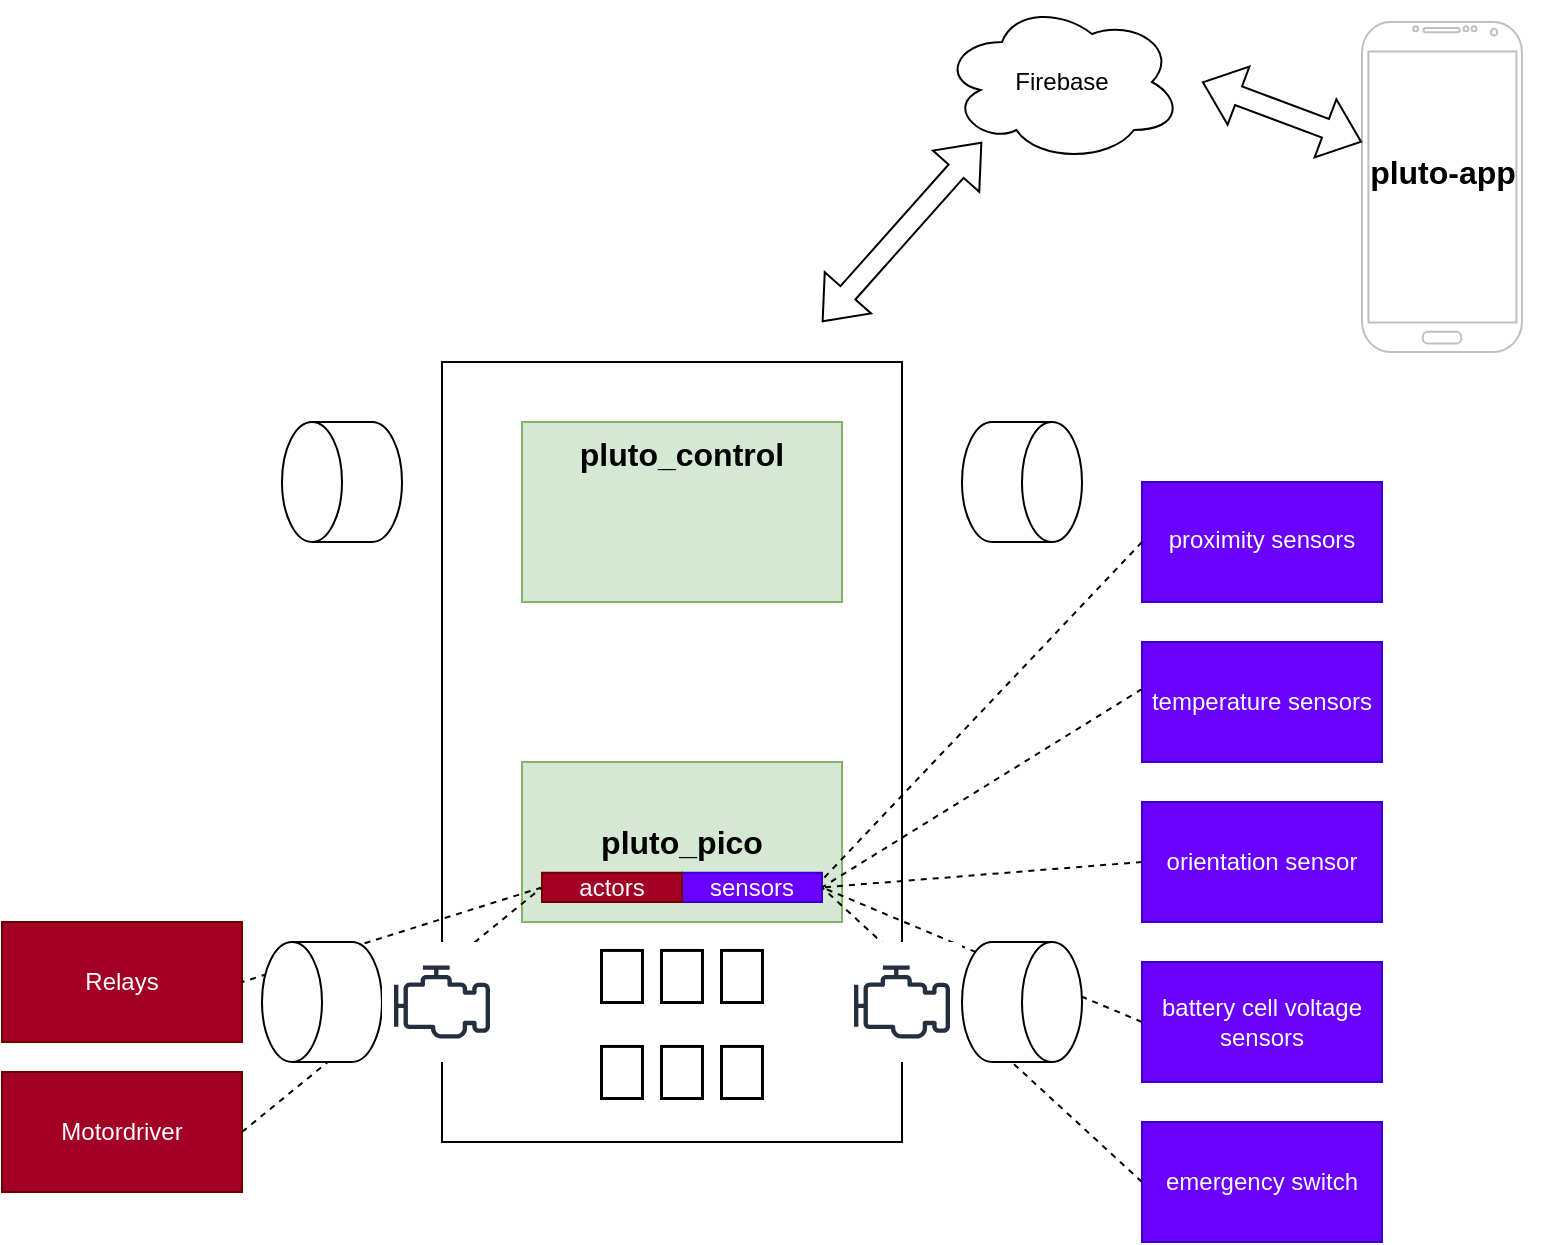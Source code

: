 <mxfile version="24.5.3" type="device" pages="3">
  <diagram id="RZqVPme7_Xb_XDqjze5_" name="Pluto_ros">
    <mxGraphModel dx="1588" dy="1038" grid="1" gridSize="10" guides="1" tooltips="1" connect="1" arrows="1" fold="1" page="1" pageScale="1" pageWidth="827" pageHeight="1169" math="0" shadow="0">
      <root>
        <mxCell id="0" />
        <mxCell id="1" parent="0" />
        <mxCell id="TRmZhjdTjW8bCLBuilyp-30" value="" style="rounded=0;whiteSpace=wrap;html=1;" parent="1" vertex="1">
          <mxGeometry x="250" y="230" width="230" height="390" as="geometry" />
        </mxCell>
        <mxCell id="5rPFq5SHHMhZ_AkS_OnG-9" value="&lt;span style=&quot;text-align: left; font-size: 40px;&quot;&gt;🍺&lt;/span&gt;&lt;span style=&quot;text-align: left; font-size: 40px;&quot;&gt;🍺&lt;/span&gt;&lt;span style=&quot;text-align: left; font-size: 40px;&quot;&gt;🍺&lt;br style=&quot;font-size: 40px;&quot;&gt;&lt;/span&gt;&lt;span style=&quot;text-align: left; font-size: 40px;&quot;&gt;🍺&lt;/span&gt;&lt;span style=&quot;text-align: left; font-size: 40px;&quot;&gt;🍺&lt;/span&gt;&lt;span style=&quot;text-align: left; font-size: 40px;&quot;&gt;🍺&lt;/span&gt;&lt;span style=&quot;text-align: left; font-size: 40px;&quot;&gt;&lt;br style=&quot;font-size: 40px;&quot;&gt;&lt;/span&gt;" style="text;html=1;strokeColor=none;fillColor=none;align=center;verticalAlign=middle;whiteSpace=wrap;rounded=0;fontSize=40;" parent="1" vertex="1">
          <mxGeometry x="290" y="510" width="160" height="100" as="geometry" />
        </mxCell>
        <mxCell id="TRmZhjdTjW8bCLBuilyp-7" value="" style="group;fillColor=#a20025;fontColor=#ffffff;strokeColor=#6F0000;" parent="1" vertex="1" connectable="0">
          <mxGeometry x="290" y="430" width="160" height="80" as="geometry" />
        </mxCell>
        <mxCell id="TRmZhjdTjW8bCLBuilyp-2" value="&lt;b&gt;&lt;font style=&quot;font-size: 16px&quot;&gt;pluto_pico&lt;/font&gt;&lt;/b&gt;" style="rounded=0;whiteSpace=wrap;html=1;fontSize=12;fillColor=#d5e8d4;strokeColor=#82b366;verticalAlign=middle;" parent="TRmZhjdTjW8bCLBuilyp-7" vertex="1">
          <mxGeometry width="160" height="80" as="geometry" />
        </mxCell>
        <mxCell id="TRmZhjdTjW8bCLBuilyp-4" value="sensors" style="rounded=0;whiteSpace=wrap;html=1;fontSize=12;fillColor=#6a00ff;strokeColor=#3700CC;fontColor=#ffffff;" parent="TRmZhjdTjW8bCLBuilyp-7" vertex="1">
          <mxGeometry x="80" y="55.38" width="70" height="14.62" as="geometry" />
        </mxCell>
        <mxCell id="TRmZhjdTjW8bCLBuilyp-5" value="actors" style="rounded=0;whiteSpace=wrap;html=1;fontSize=12;fillColor=#a20025;fontColor=#ffffff;strokeColor=#6F0000;" parent="TRmZhjdTjW8bCLBuilyp-7" vertex="1">
          <mxGeometry x="10" y="55.38" width="70" height="14.62" as="geometry" />
        </mxCell>
        <mxCell id="TRmZhjdTjW8bCLBuilyp-8" value="" style="group;fillColor=#FF66B3;strokeColor=#82b366;fontStyle=1" parent="1" vertex="1" connectable="0">
          <mxGeometry x="290" y="260" width="160" height="90" as="geometry" />
        </mxCell>
        <mxCell id="TRmZhjdTjW8bCLBuilyp-18" value="" style="group;fillColor=#fff2cc;strokeColor=#d6b656;container=0;" parent="TRmZhjdTjW8bCLBuilyp-8" vertex="1" connectable="0">
          <mxGeometry width="160" height="90" as="geometry" />
        </mxCell>
        <mxCell id="TRmZhjdTjW8bCLBuilyp-9" value="&lt;b&gt;&lt;font style=&quot;font-size: 16px&quot;&gt;pluto_control&lt;/font&gt;&lt;/b&gt;" style="rounded=0;whiteSpace=wrap;html=1;fontSize=12;fillColor=#d5e8d4;strokeColor=#82b366;verticalAlign=top;" parent="TRmZhjdTjW8bCLBuilyp-8" vertex="1">
          <mxGeometry width="160" height="90" as="geometry" />
        </mxCell>
        <mxCell id="TRmZhjdTjW8bCLBuilyp-20" value="&lt;br&gt;proximity sensors&lt;br&gt;&lt;h1 class=&quot;product-meta__title heading h1&quot;&gt;&lt;/h1&gt;" style="rounded=0;whiteSpace=wrap;html=1;fillColor=#6a00ff;strokeColor=#3700CC;fontColor=#ffffff;" parent="1" vertex="1">
          <mxGeometry x="600" y="290" width="120" height="60" as="geometry" />
        </mxCell>
        <mxCell id="TRmZhjdTjW8bCLBuilyp-28" value="Motordriver" style="rounded=0;whiteSpace=wrap;html=1;fillColor=#a20025;fontColor=#ffffff;strokeColor=#6F0000;" parent="1" vertex="1">
          <mxGeometry x="30" y="585" width="120" height="60" as="geometry" />
        </mxCell>
        <mxCell id="TRmZhjdTjW8bCLBuilyp-29" value="Relays" style="rounded=0;whiteSpace=wrap;html=1;fillColor=#a20025;fontColor=#ffffff;strokeColor=#6F0000;" parent="1" vertex="1">
          <mxGeometry x="30" y="510" width="120" height="60" as="geometry" />
        </mxCell>
        <mxCell id="psMdx37U4cE-kUtsZewt-1" value="temperature sensors" style="rounded=0;whiteSpace=wrap;html=1;fillColor=#6a00ff;strokeColor=#3700CC;fontColor=#ffffff;" parent="1" vertex="1">
          <mxGeometry x="600" y="370" width="120" height="60" as="geometry" />
        </mxCell>
        <mxCell id="psMdx37U4cE-kUtsZewt-2" value="&lt;div class=&quot;line-block&quot;&gt;&lt;div class=&quot;line&quot;&gt;orientation sensor&lt;/div&gt;&lt;/div&gt;" style="rounded=0;whiteSpace=wrap;html=1;fillColor=#6a00ff;strokeColor=#3700CC;fontColor=#ffffff;" parent="1" vertex="1">
          <mxGeometry x="600" y="450" width="120" height="60" as="geometry" />
        </mxCell>
        <mxCell id="5dTpB9-kuWcR2jrkaszP-1" value="&lt;div class=&quot;line-block&quot;&gt;battery cell voltage sensors&lt;/div&gt;" style="rounded=0;whiteSpace=wrap;html=1;fillColor=#6a00ff;strokeColor=#3700CC;fontColor=#ffffff;" parent="1" vertex="1">
          <mxGeometry x="600" y="530" width="120" height="60" as="geometry" />
        </mxCell>
        <mxCell id="69OSMmXlwMpQ_DMsJGBH-1" value="&lt;div class=&quot;line-block&quot;&gt;emergency switch&lt;/div&gt;" style="rounded=0;whiteSpace=wrap;html=1;fillColor=#6a00ff;strokeColor=#3700CC;fontColor=#ffffff;" parent="1" vertex="1">
          <mxGeometry x="600" y="610" width="120" height="60" as="geometry" />
        </mxCell>
        <mxCell id="REasipkUgH7cC87MKfFd-1" value="" style="endArrow=none;html=1;rounded=0;exitX=0;exitY=0.5;exitDx=0;exitDy=0;entryX=1;entryY=0.5;entryDx=0;entryDy=0;dashed=1;" parent="1" source="TRmZhjdTjW8bCLBuilyp-5" target="TRmZhjdTjW8bCLBuilyp-29" edge="1">
          <mxGeometry width="50" height="50" relative="1" as="geometry">
            <mxPoint x="380" y="500" as="sourcePoint" />
            <mxPoint x="430" y="450" as="targetPoint" />
          </mxGeometry>
        </mxCell>
        <mxCell id="REasipkUgH7cC87MKfFd-2" value="" style="endArrow=none;html=1;rounded=0;exitX=1;exitY=0.5;exitDx=0;exitDy=0;entryX=0;entryY=0.5;entryDx=0;entryDy=0;dashed=1;" parent="1" source="TRmZhjdTjW8bCLBuilyp-28" target="TRmZhjdTjW8bCLBuilyp-5" edge="1">
          <mxGeometry width="50" height="50" relative="1" as="geometry">
            <mxPoint x="380" y="500" as="sourcePoint" />
            <mxPoint x="430" y="450" as="targetPoint" />
          </mxGeometry>
        </mxCell>
        <mxCell id="REasipkUgH7cC87MKfFd-3" value="" style="endArrow=none;html=1;rounded=0;entryX=1;entryY=0.5;entryDx=0;entryDy=0;exitX=0;exitY=0.5;exitDx=0;exitDy=0;dashed=1;" parent="1" source="69OSMmXlwMpQ_DMsJGBH-1" target="TRmZhjdTjW8bCLBuilyp-4" edge="1">
          <mxGeometry width="50" height="50" relative="1" as="geometry">
            <mxPoint x="380" y="500" as="sourcePoint" />
            <mxPoint x="430" y="450" as="targetPoint" />
          </mxGeometry>
        </mxCell>
        <mxCell id="REasipkUgH7cC87MKfFd-4" value="" style="endArrow=none;html=1;rounded=0;entryX=1;entryY=0.5;entryDx=0;entryDy=0;exitX=0;exitY=0.5;exitDx=0;exitDy=0;dashed=1;" parent="1" source="5dTpB9-kuWcR2jrkaszP-1" target="TRmZhjdTjW8bCLBuilyp-4" edge="1">
          <mxGeometry width="50" height="50" relative="1" as="geometry">
            <mxPoint x="610" y="650" as="sourcePoint" />
            <mxPoint x="450" y="503" as="targetPoint" />
          </mxGeometry>
        </mxCell>
        <mxCell id="REasipkUgH7cC87MKfFd-5" value="" style="endArrow=none;html=1;rounded=0;entryX=1;entryY=0.5;entryDx=0;entryDy=0;exitX=0;exitY=0.5;exitDx=0;exitDy=0;dashed=1;" parent="1" source="psMdx37U4cE-kUtsZewt-2" target="TRmZhjdTjW8bCLBuilyp-4" edge="1">
          <mxGeometry width="50" height="50" relative="1" as="geometry">
            <mxPoint x="610" y="570" as="sourcePoint" />
            <mxPoint x="450" y="503" as="targetPoint" />
          </mxGeometry>
        </mxCell>
        <mxCell id="REasipkUgH7cC87MKfFd-6" value="" style="endArrow=none;html=1;rounded=0;entryX=1;entryY=0.5;entryDx=0;entryDy=0;exitX=0;exitY=0.5;exitDx=0;exitDy=0;dashed=1;" parent="1" target="TRmZhjdTjW8bCLBuilyp-4" edge="1">
          <mxGeometry width="50" height="50" relative="1" as="geometry">
            <mxPoint x="600" y="393.5" as="sourcePoint" />
            <mxPoint x="440" y="406.5" as="targetPoint" />
          </mxGeometry>
        </mxCell>
        <mxCell id="REasipkUgH7cC87MKfFd-8" value="" style="endArrow=none;html=1;rounded=0;entryX=1;entryY=0.25;entryDx=0;entryDy=0;exitX=0;exitY=0.5;exitDx=0;exitDy=0;dashed=1;" parent="1" source="TRmZhjdTjW8bCLBuilyp-20" target="TRmZhjdTjW8bCLBuilyp-4" edge="1">
          <mxGeometry width="50" height="50" relative="1" as="geometry">
            <mxPoint x="590" y="240" as="sourcePoint" />
            <mxPoint x="430" y="253" as="targetPoint" />
          </mxGeometry>
        </mxCell>
        <mxCell id="TRmZhjdTjW8bCLBuilyp-27" value="" style="group" parent="1" vertex="1" connectable="0">
          <mxGeometry x="450" y="260" width="120" height="60" as="geometry" />
        </mxCell>
        <mxCell id="5rPFq5SHHMhZ_AkS_OnG-5" value="" style="shape=cylinder3;whiteSpace=wrap;html=1;boundedLbl=1;backgroundOutline=1;size=15;rotation=90;" parent="TRmZhjdTjW8bCLBuilyp-27" vertex="1">
          <mxGeometry x="60" width="60" height="60" as="geometry" />
        </mxCell>
        <mxCell id="TRmZhjdTjW8bCLBuilyp-24" value="" style="group" parent="1" vertex="1" connectable="0">
          <mxGeometry x="450" y="520" width="120" height="60" as="geometry" />
        </mxCell>
        <mxCell id="5rPFq5SHHMhZ_AkS_OnG-15" value="" style="sketch=0;outlineConnect=0;fontColor=#232F3E;gradientColor=none;strokeColor=#232F3E;fillColor=#ffffff;dashed=0;verticalLabelPosition=bottom;verticalAlign=top;align=center;html=1;fontSize=12;fontStyle=0;aspect=fixed;shape=mxgraph.aws4.resourceIcon;resIcon=mxgraph.aws4.emr_engine;" parent="TRmZhjdTjW8bCLBuilyp-24" vertex="1">
          <mxGeometry width="60" height="60" as="geometry" />
        </mxCell>
        <mxCell id="5rPFq5SHHMhZ_AkS_OnG-4" value="" style="shape=cylinder3;whiteSpace=wrap;html=1;boundedLbl=1;backgroundOutline=1;size=15;rotation=90;" parent="TRmZhjdTjW8bCLBuilyp-24" vertex="1">
          <mxGeometry x="60" width="60" height="60" as="geometry" />
        </mxCell>
        <mxCell id="TRmZhjdTjW8bCLBuilyp-25" value="" style="group" parent="1" vertex="1" connectable="0">
          <mxGeometry x="160" y="520" width="120" height="60" as="geometry" />
        </mxCell>
        <mxCell id="5rPFq5SHHMhZ_AkS_OnG-6" value="" style="shape=cylinder3;whiteSpace=wrap;html=1;boundedLbl=1;backgroundOutline=1;size=15;rotation=-90;" parent="TRmZhjdTjW8bCLBuilyp-25" vertex="1">
          <mxGeometry width="60" height="60" as="geometry" />
        </mxCell>
        <mxCell id="5rPFq5SHHMhZ_AkS_OnG-17" value="" style="sketch=0;outlineConnect=0;fontColor=#232F3E;gradientColor=none;strokeColor=#232F3E;fillColor=#ffffff;dashed=0;verticalLabelPosition=bottom;verticalAlign=top;align=center;html=1;fontSize=12;fontStyle=0;aspect=fixed;shape=mxgraph.aws4.resourceIcon;resIcon=mxgraph.aws4.emr_engine;" parent="TRmZhjdTjW8bCLBuilyp-25" vertex="1">
          <mxGeometry x="60" width="60" height="60" as="geometry" />
        </mxCell>
        <mxCell id="TRmZhjdTjW8bCLBuilyp-26" value="" style="group" parent="1" vertex="1" connectable="0">
          <mxGeometry x="170" y="260" width="120" height="60" as="geometry" />
        </mxCell>
        <mxCell id="5rPFq5SHHMhZ_AkS_OnG-7" value="" style="shape=cylinder3;whiteSpace=wrap;html=1;boundedLbl=1;backgroundOutline=1;size=15;rotation=-90;" parent="TRmZhjdTjW8bCLBuilyp-26" vertex="1">
          <mxGeometry width="60" height="60" as="geometry" />
        </mxCell>
        <mxCell id="yBOueOe4dQ1Qk2nD70Za-6" value="Firebase" style="ellipse;shape=cloud;whiteSpace=wrap;html=1;" vertex="1" parent="1">
          <mxGeometry x="500" y="50" width="120" height="80" as="geometry" />
        </mxCell>
        <mxCell id="yBOueOe4dQ1Qk2nD70Za-7" value="" style="shape=flexArrow;endArrow=classic;startArrow=classic;html=1;rounded=0;" edge="1" parent="1">
          <mxGeometry width="100" height="100" relative="1" as="geometry">
            <mxPoint x="440" y="210" as="sourcePoint" />
            <mxPoint x="520" y="120" as="targetPoint" />
          </mxGeometry>
        </mxCell>
        <mxCell id="yBOueOe4dQ1Qk2nD70Za-9" value="" style="verticalLabelPosition=bottom;verticalAlign=top;html=1;shadow=0;dashed=0;strokeWidth=1;shape=mxgraph.android.phone2;strokeColor=#c0c0c0;" vertex="1" parent="1">
          <mxGeometry x="710" y="60" width="80" height="165" as="geometry" />
        </mxCell>
        <mxCell id="yBOueOe4dQ1Qk2nD70Za-10" value="" style="shape=flexArrow;endArrow=classic;startArrow=classic;html=1;rounded=0;" edge="1" parent="1">
          <mxGeometry width="100" height="100" relative="1" as="geometry">
            <mxPoint x="710" y="120" as="sourcePoint" />
            <mxPoint x="630" y="90" as="targetPoint" />
          </mxGeometry>
        </mxCell>
        <mxCell id="yBOueOe4dQ1Qk2nD70Za-11" value="&lt;b&gt;&lt;font style=&quot;font-size: 16px;&quot;&gt;pluto-app&lt;/font&gt;&lt;/b&gt;" style="text;html=1;align=center;verticalAlign=middle;resizable=0;points=[];autosize=1;strokeColor=none;fillColor=none;" vertex="1" parent="1">
          <mxGeometry x="700" y="120" width="100" height="30" as="geometry" />
        </mxCell>
      </root>
    </mxGraphModel>
  </diagram>
  <diagram id="41kUIDO-QM_qySBIbVan" name="Pluto-pico">
    <mxGraphModel dx="794" dy="519" grid="1" gridSize="10" guides="1" tooltips="1" connect="1" arrows="1" fold="1" page="1" pageScale="1" pageWidth="827" pageHeight="1169" math="0" shadow="0">
      <root>
        <mxCell id="8L-V3NRQOgfinrlIxKCG-0" />
        <mxCell id="8L-V3NRQOgfinrlIxKCG-1" parent="8L-V3NRQOgfinrlIxKCG-0" />
        <mxCell id="_WS15pqhTnYQ3-gDGavn-2" value="" style="rounded=0;whiteSpace=wrap;html=1;fontSize=12;fillColor=#d5e8d4;strokeColor=#82b366;verticalAlign=middle;" parent="8L-V3NRQOgfinrlIxKCG-1" vertex="1">
          <mxGeometry x="240" y="300" width="240" height="460" as="geometry" />
        </mxCell>
        <mxCell id="_WS15pqhTnYQ3-gDGavn-16" value="&lt;b&gt;&lt;font style=&quot;font-size: 16px;&quot;&gt;pluto-pico&lt;/font&gt;&lt;/b&gt;" style="text;html=1;strokeColor=none;fillColor=none;align=center;verticalAlign=middle;whiteSpace=wrap;rounded=0;" parent="8L-V3NRQOgfinrlIxKCG-1" vertex="1">
          <mxGeometry x="320" y="320" width="80" height="30" as="geometry" />
        </mxCell>
        <mxCell id="_WS15pqhTnYQ3-gDGavn-3" value="sensors" style="rounded=0;whiteSpace=wrap;html=1;fontSize=12;fillColor=#6a00ff;strokeColor=#3700CC;fontColor=#ffffff;" parent="8L-V3NRQOgfinrlIxKCG-1" vertex="1">
          <mxGeometry x="360" y="360" width="120" height="30" as="geometry" />
        </mxCell>
        <mxCell id="_WS15pqhTnYQ3-gDGavn-4" value="actors" style="rounded=0;whiteSpace=wrap;html=1;fontSize=12;fillColor=#a20025;fontColor=#ffffff;strokeColor=#6F0000;" parent="8L-V3NRQOgfinrlIxKCG-1" vertex="1">
          <mxGeometry x="240" y="360" width="120" height="30" as="geometry" />
        </mxCell>
        <mxCell id="BrmGGBR9m1o5ScdEVOIE-0" value="&lt;br&gt;proximity sensors&lt;br&gt;&lt;h1 class=&quot;product-meta__title heading h1&quot;&gt;&lt;/h1&gt;" style="rounded=0;whiteSpace=wrap;html=1;fillColor=#6a00ff;strokeColor=#3700CC;fontColor=#ffffff;" parent="8L-V3NRQOgfinrlIxKCG-1" vertex="1">
          <mxGeometry x="360" y="400" width="120" height="60" as="geometry" />
        </mxCell>
        <mxCell id="BrmGGBR9m1o5ScdEVOIE-2" value="temperature sensors" style="rounded=0;whiteSpace=wrap;html=1;fillColor=#6a00ff;strokeColor=#3700CC;fontColor=#ffffff;" parent="8L-V3NRQOgfinrlIxKCG-1" vertex="1">
          <mxGeometry x="360" y="470" width="120" height="60" as="geometry" />
        </mxCell>
        <mxCell id="BrmGGBR9m1o5ScdEVOIE-3" value="&lt;div class=&quot;line-block&quot;&gt;&lt;br&gt;&lt;div class=&quot;line&quot;&gt;orientation sensor&lt;/div&gt;&lt;/div&gt;" style="rounded=0;whiteSpace=wrap;html=1;fillColor=#6a00ff;strokeColor=#3700CC;fontColor=#ffffff;" parent="8L-V3NRQOgfinrlIxKCG-1" vertex="1">
          <mxGeometry x="360" y="540" width="120" height="60" as="geometry" />
        </mxCell>
        <mxCell id="BrmGGBR9m1o5ScdEVOIE-4" value="&lt;div class=&quot;line-block&quot;&gt;battery cell voltage sensors&lt;/div&gt;" style="rounded=0;whiteSpace=wrap;html=1;fillColor=#6a00ff;strokeColor=#3700CC;fontColor=#ffffff;" parent="8L-V3NRQOgfinrlIxKCG-1" vertex="1">
          <mxGeometry x="360" y="610" width="120" height="60" as="geometry" />
        </mxCell>
        <mxCell id="BrmGGBR9m1o5ScdEVOIE-5" value="&lt;div class=&quot;line-block&quot;&gt;emergency switch&lt;/div&gt;" style="rounded=0;whiteSpace=wrap;html=1;fillColor=#6a00ff;strokeColor=#3700CC;fontColor=#ffffff;" parent="8L-V3NRQOgfinrlIxKCG-1" vertex="1">
          <mxGeometry x="360" y="680" width="120" height="60" as="geometry" />
        </mxCell>
        <mxCell id="Lj0VSimBWWYnrL5_jYLl-0" value="Motordriver" style="rounded=0;whiteSpace=wrap;html=1;fillColor=#a20025;fontColor=#ffffff;strokeColor=#6F0000;" parent="8L-V3NRQOgfinrlIxKCG-1" vertex="1">
          <mxGeometry x="240" y="470" width="120" height="60" as="geometry" />
        </mxCell>
        <mxCell id="Lj0VSimBWWYnrL5_jYLl-1" value="Relays" style="rounded=0;whiteSpace=wrap;html=1;fillColor=#a20025;fontColor=#ffffff;strokeColor=#6F0000;" parent="8L-V3NRQOgfinrlIxKCG-1" vertex="1">
          <mxGeometry x="240" y="400" width="120" height="60" as="geometry" />
        </mxCell>
      </root>
    </mxGraphModel>
  </diagram>
  <diagram id="YZ9-jWmBx8GPfeqzdcmX" name="Pluto-pi">
    <mxGraphModel dx="794" dy="519" grid="1" gridSize="10" guides="1" tooltips="1" connect="1" arrows="1" fold="1" page="1" pageScale="1" pageWidth="850" pageHeight="1100" math="0" shadow="0">
      <root>
        <mxCell id="0" />
        <mxCell id="1" parent="0" />
        <mxCell id="ryIiFbcyw4XJLafh-U_w-1" value="" style="rounded=0;whiteSpace=wrap;html=1;fontSize=12;fillColor=#d5e8d4;strokeColor=#82b366;verticalAlign=middle;" parent="1" vertex="1">
          <mxGeometry x="240" y="300" width="240" height="180" as="geometry" />
        </mxCell>
        <mxCell id="ryIiFbcyw4XJLafh-U_w-2" value="&lt;b&gt;&lt;font style=&quot;font-size: 16px;&quot;&gt;pluto_pi&lt;/font&gt;&lt;/b&gt;" style="text;html=1;strokeColor=none;fillColor=none;align=center;verticalAlign=middle;whiteSpace=wrap;rounded=0;" parent="1" vertex="1">
          <mxGeometry x="320" y="320" width="90" height="30" as="geometry" />
        </mxCell>
        <mxCell id="ryIiFbcyw4XJLafh-U_w-3" value="sensors" style="rounded=0;whiteSpace=wrap;html=1;fontSize=12;fillColor=#f8cecc;strokeColor=#b85450;" parent="1" vertex="1">
          <mxGeometry x="360" y="360" width="120" height="30" as="geometry" />
        </mxCell>
        <mxCell id="SfRx7wnq5bq7VZsYx7SY-1" value="GPS sensor" style="rounded=0;whiteSpace=wrap;html=1;fillColor=#f8cecc;strokeColor=#b85450;" parent="1" vertex="1">
          <mxGeometry x="360" y="400" width="120" height="60" as="geometry" />
        </mxCell>
      </root>
    </mxGraphModel>
  </diagram>
</mxfile>
